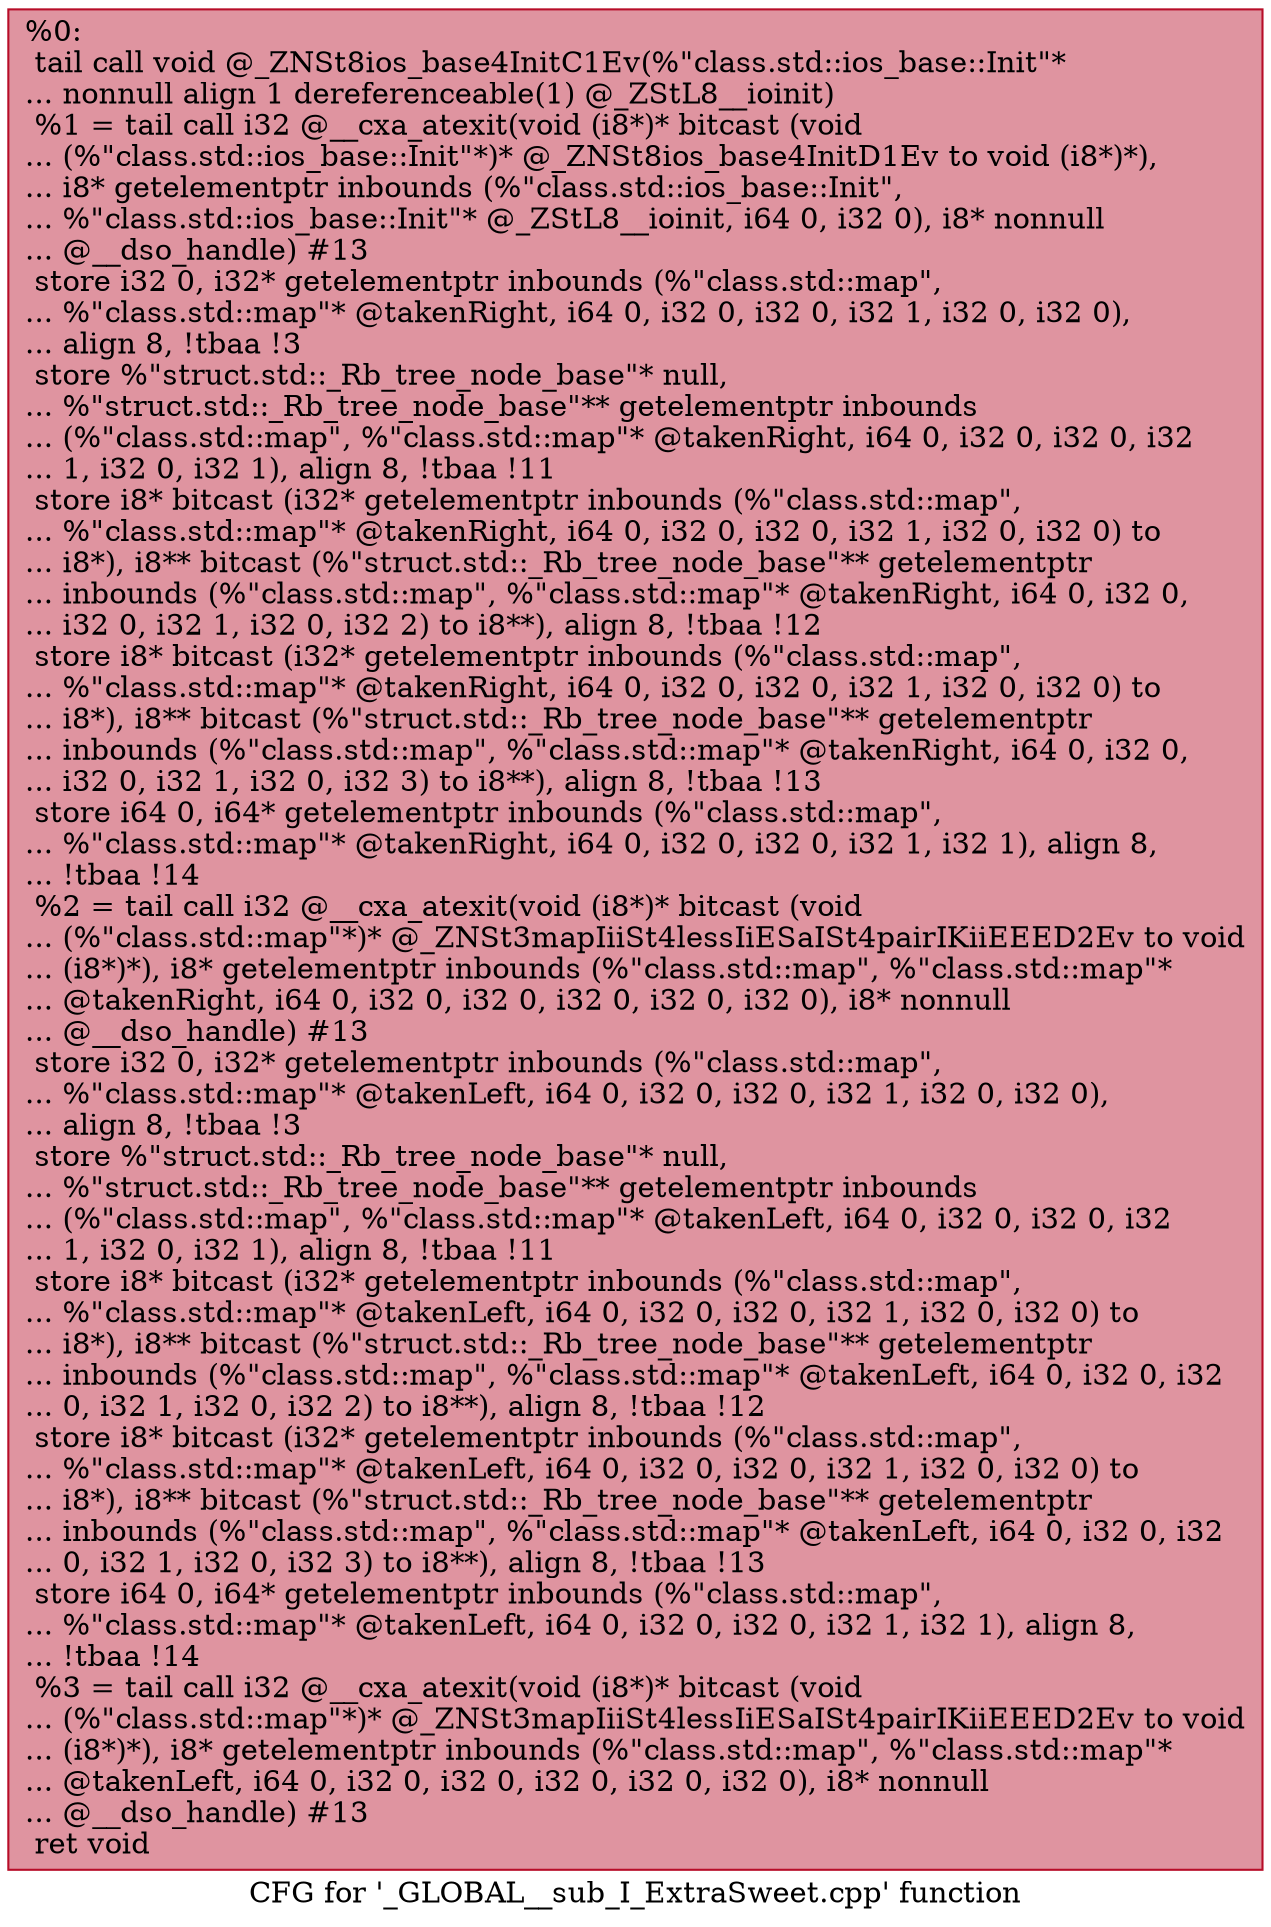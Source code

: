 digraph "CFG for '_GLOBAL__sub_I_ExtraSweet.cpp' function" {
	label="CFG for '_GLOBAL__sub_I_ExtraSweet.cpp' function";

	Node0x55b49611cad0 [shape=record,color="#b70d28ff", style=filled, fillcolor="#b70d2870",label="{%0:\l  tail call void @_ZNSt8ios_base4InitC1Ev(%\"class.std::ios_base::Init\"*\l... nonnull align 1 dereferenceable(1) @_ZStL8__ioinit)\l  %1 = tail call i32 @__cxa_atexit(void (i8*)* bitcast (void\l... (%\"class.std::ios_base::Init\"*)* @_ZNSt8ios_base4InitD1Ev to void (i8*)*),\l... i8* getelementptr inbounds (%\"class.std::ios_base::Init\",\l... %\"class.std::ios_base::Init\"* @_ZStL8__ioinit, i64 0, i32 0), i8* nonnull\l... @__dso_handle) #13\l  store i32 0, i32* getelementptr inbounds (%\"class.std::map\",\l... %\"class.std::map\"* @takenRight, i64 0, i32 0, i32 0, i32 1, i32 0, i32 0),\l... align 8, !tbaa !3\l  store %\"struct.std::_Rb_tree_node_base\"* null,\l... %\"struct.std::_Rb_tree_node_base\"** getelementptr inbounds\l... (%\"class.std::map\", %\"class.std::map\"* @takenRight, i64 0, i32 0, i32 0, i32\l... 1, i32 0, i32 1), align 8, !tbaa !11\l  store i8* bitcast (i32* getelementptr inbounds (%\"class.std::map\",\l... %\"class.std::map\"* @takenRight, i64 0, i32 0, i32 0, i32 1, i32 0, i32 0) to\l... i8*), i8** bitcast (%\"struct.std::_Rb_tree_node_base\"** getelementptr\l... inbounds (%\"class.std::map\", %\"class.std::map\"* @takenRight, i64 0, i32 0,\l... i32 0, i32 1, i32 0, i32 2) to i8**), align 8, !tbaa !12\l  store i8* bitcast (i32* getelementptr inbounds (%\"class.std::map\",\l... %\"class.std::map\"* @takenRight, i64 0, i32 0, i32 0, i32 1, i32 0, i32 0) to\l... i8*), i8** bitcast (%\"struct.std::_Rb_tree_node_base\"** getelementptr\l... inbounds (%\"class.std::map\", %\"class.std::map\"* @takenRight, i64 0, i32 0,\l... i32 0, i32 1, i32 0, i32 3) to i8**), align 8, !tbaa !13\l  store i64 0, i64* getelementptr inbounds (%\"class.std::map\",\l... %\"class.std::map\"* @takenRight, i64 0, i32 0, i32 0, i32 1, i32 1), align 8,\l... !tbaa !14\l  %2 = tail call i32 @__cxa_atexit(void (i8*)* bitcast (void\l... (%\"class.std::map\"*)* @_ZNSt3mapIiiSt4lessIiESaISt4pairIKiiEEED2Ev to void\l... (i8*)*), i8* getelementptr inbounds (%\"class.std::map\", %\"class.std::map\"*\l... @takenRight, i64 0, i32 0, i32 0, i32 0, i32 0, i32 0), i8* nonnull\l... @__dso_handle) #13\l  store i32 0, i32* getelementptr inbounds (%\"class.std::map\",\l... %\"class.std::map\"* @takenLeft, i64 0, i32 0, i32 0, i32 1, i32 0, i32 0),\l... align 8, !tbaa !3\l  store %\"struct.std::_Rb_tree_node_base\"* null,\l... %\"struct.std::_Rb_tree_node_base\"** getelementptr inbounds\l... (%\"class.std::map\", %\"class.std::map\"* @takenLeft, i64 0, i32 0, i32 0, i32\l... 1, i32 0, i32 1), align 8, !tbaa !11\l  store i8* bitcast (i32* getelementptr inbounds (%\"class.std::map\",\l... %\"class.std::map\"* @takenLeft, i64 0, i32 0, i32 0, i32 1, i32 0, i32 0) to\l... i8*), i8** bitcast (%\"struct.std::_Rb_tree_node_base\"** getelementptr\l... inbounds (%\"class.std::map\", %\"class.std::map\"* @takenLeft, i64 0, i32 0, i32\l... 0, i32 1, i32 0, i32 2) to i8**), align 8, !tbaa !12\l  store i8* bitcast (i32* getelementptr inbounds (%\"class.std::map\",\l... %\"class.std::map\"* @takenLeft, i64 0, i32 0, i32 0, i32 1, i32 0, i32 0) to\l... i8*), i8** bitcast (%\"struct.std::_Rb_tree_node_base\"** getelementptr\l... inbounds (%\"class.std::map\", %\"class.std::map\"* @takenLeft, i64 0, i32 0, i32\l... 0, i32 1, i32 0, i32 3) to i8**), align 8, !tbaa !13\l  store i64 0, i64* getelementptr inbounds (%\"class.std::map\",\l... %\"class.std::map\"* @takenLeft, i64 0, i32 0, i32 0, i32 1, i32 1), align 8,\l... !tbaa !14\l  %3 = tail call i32 @__cxa_atexit(void (i8*)* bitcast (void\l... (%\"class.std::map\"*)* @_ZNSt3mapIiiSt4lessIiESaISt4pairIKiiEEED2Ev to void\l... (i8*)*), i8* getelementptr inbounds (%\"class.std::map\", %\"class.std::map\"*\l... @takenLeft, i64 0, i32 0, i32 0, i32 0, i32 0, i32 0), i8* nonnull\l... @__dso_handle) #13\l  ret void\l}"];
}
